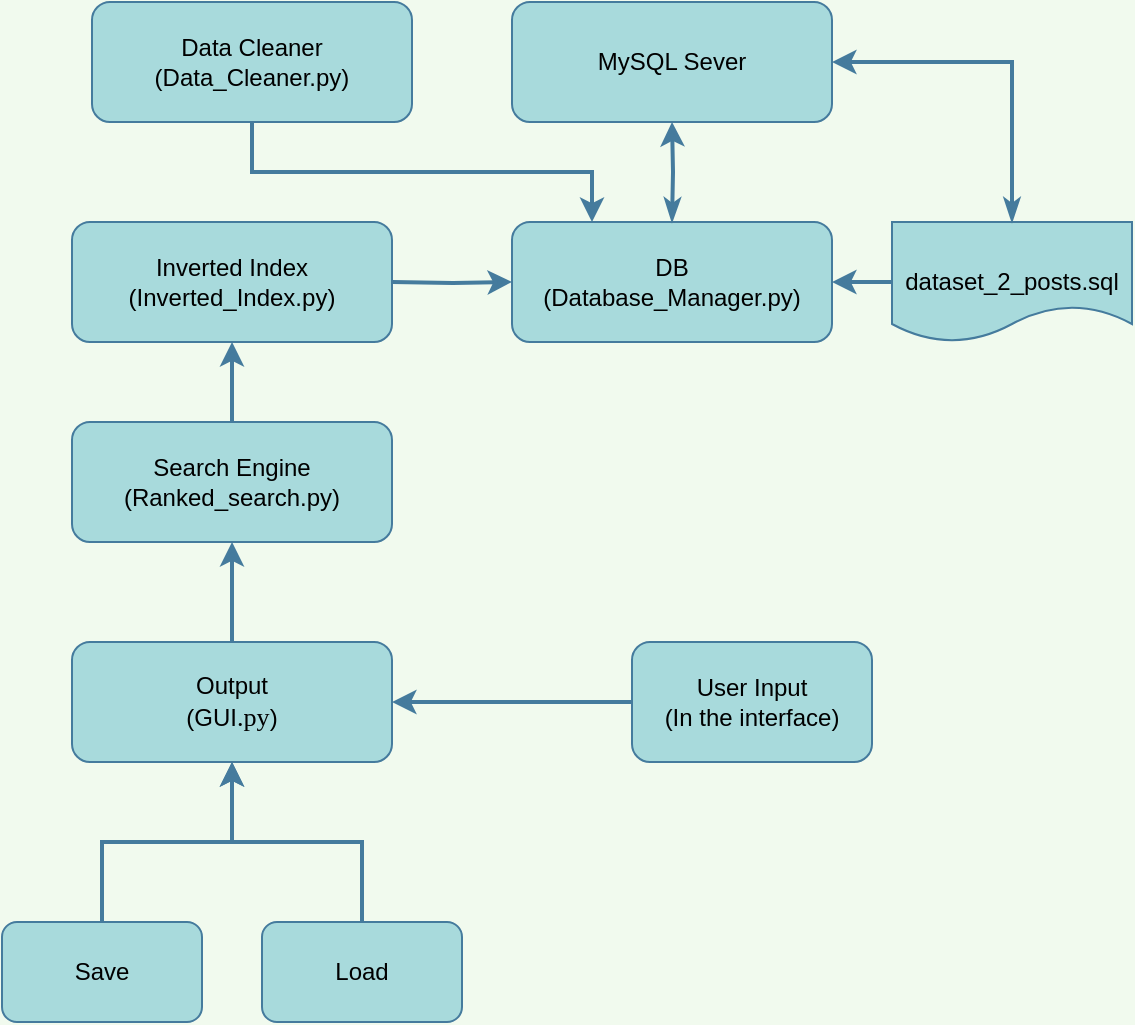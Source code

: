 <mxfile version="20.5.3" type="embed"><diagram name="Page-1" id="diagram"><mxGraphModel dx="626" dy="704" grid="1" gridSize="10" guides="1" tooltips="1" connect="1" arrows="1" fold="1" page="1" pageScale="1" pageWidth="827" pageHeight="1169" background="#F1FAEE" math="0" shadow="0"><root><mxCell id="0"/><mxCell id="1" parent="0"/><mxCell id="2" value="User Input&lt;br&gt;(In the interface)" style="rounded=1;whiteSpace=wrap;html=1;fillColor=#A8DADC;strokeColor=#457B9D;fontColor=#000000;" parent="1" vertex="1"><mxGeometry x="380" y="510" width="120" height="60" as="geometry"/></mxCell><mxCell id="3" value="Search Engine&#10;(Ranked_search.py)" style="rounded=1;whiteSpace=wrap;html=1;fillColor=#A8DADC;strokeColor=#457B9D;fontColor=#000000;" parent="1" vertex="1"><mxGeometry x="100" y="400" width="160" height="60" as="geometry"/></mxCell><mxCell id="5" value="Inverted Index&#10;(Inverted_Index.py)" style="rounded=1;whiteSpace=wrap;html=1;fillColor=#A8DADC;strokeColor=#457B9D;fontColor=#000000;" parent="1" vertex="1"><mxGeometry x="100" y="300" width="160" height="60" as="geometry"/></mxCell><mxCell id="6" value="&lt;font color=&quot;#000000&quot;&gt;Output&lt;br&gt;(GUI&lt;span style=&quot;font-family: &amp;quot;.AppleSystemUIFont&amp;quot;; font-size: 9.8pt;&quot;&gt;.py&lt;/span&gt;)&lt;/font&gt;" style="rounded=1;whiteSpace=wrap;html=1;fillColor=#A8DADC;fontColor=#1D3557;strokeColor=#457B9D;" parent="1" vertex="1"><mxGeometry x="100" y="510" width="160" height="60" as="geometry"/></mxCell><mxCell id="8" value="dataset_2_posts.sql" style="shape=document;whiteSpace=wrap;html=1;fillColor=#A8DADC;strokeColor=#457B9D;fontColor=#000000;" parent="1" vertex="1"><mxGeometry x="510" y="300" width="120" height="60" as="geometry"/></mxCell><mxCell id="9" value="Save" style="rounded=1;whiteSpace=wrap;html=1;fillColor=#A8DADC;strokeColor=#457B9D;fontColor=#000000;" parent="1" vertex="1"><mxGeometry x="65" y="650" width="100" height="50" as="geometry"/></mxCell><mxCell id="10" value="Load" style="rounded=1;whiteSpace=wrap;html=1;fillColor=#A8DADC;strokeColor=#457B9D;fontColor=#000000;" parent="1" vertex="1"><mxGeometry x="195" y="650" width="100" height="50" as="geometry"/></mxCell><mxCell id="18" style="edgeStyle=orthogonalEdgeStyle;rounded=0;fillColor=#A8DADC;strokeColor=#457B9D;strokeWidth=2;labelBackgroundColor=#F1FAEE;fontColor=#1D3557;entryX=0.5;entryY=1;entryDx=0;entryDy=0;" parent="1" source="9" target="6" edge="1"><mxGeometry relative="1" as="geometry"><mxPoint x="580" y="480" as="targetPoint"/></mxGeometry></mxCell><mxCell id="19" style="edgeStyle=orthogonalEdgeStyle;rounded=0;fillColor=#A8DADC;strokeColor=#457B9D;strokeWidth=2;labelBackgroundColor=#F1FAEE;fontColor=#1D3557;entryX=0.5;entryY=1;entryDx=0;entryDy=0;" parent="1" source="10" target="6" edge="1"><mxGeometry relative="1" as="geometry"><mxPoint x="600" y="240" as="targetPoint"/></mxGeometry></mxCell><mxCell id="32" value="Data Cleaner&lt;br&gt;(Data_Cleaner.py)" style="rounded=1;whiteSpace=wrap;html=1;fillColor=#A8DADC;strokeColor=#457B9D;fontColor=#000000;" parent="1" vertex="1"><mxGeometry x="110" y="190" width="160" height="60" as="geometry"/></mxCell><mxCell id="34" value="DB&#10;(Database_Manager.py)" style="rounded=1;whiteSpace=wrap;html=1;fillColor=#A8DADC;strokeColor=#457B9D;fontColor=#000000;" parent="1" vertex="1"><mxGeometry x="320" y="300" width="160" height="60" as="geometry"/></mxCell><mxCell id="38" style="edgeStyle=orthogonalEdgeStyle;rounded=0;fillColor=#A8DADC;strokeColor=#457B9D;strokeWidth=2;labelBackgroundColor=#F1FAEE;fontColor=#1D3557;exitX=0;exitY=0.5;exitDx=0;exitDy=0;entryX=1;entryY=0.5;entryDx=0;entryDy=0;" edge="1" parent="1" source="2" target="6"><mxGeometry relative="1" as="geometry"><mxPoint x="450" y="240" as="sourcePoint"/><mxPoint x="300" y="280" as="targetPoint"/></mxGeometry></mxCell><mxCell id="39" style="edgeStyle=orthogonalEdgeStyle;rounded=0;fillColor=#A8DADC;strokeColor=#457B9D;strokeWidth=2;labelBackgroundColor=#F1FAEE;fontColor=#1D3557;entryX=0.5;entryY=1;entryDx=0;entryDy=0;exitX=0.5;exitY=0;exitDx=0;exitDy=0;" edge="1" parent="1" source="6" target="3"><mxGeometry relative="1" as="geometry"><mxPoint x="190" y="580" as="targetPoint"/><mxPoint x="255" y="660" as="sourcePoint"/></mxGeometry></mxCell><mxCell id="40" style="edgeStyle=orthogonalEdgeStyle;rounded=0;fillColor=#A8DADC;strokeColor=#457B9D;strokeWidth=2;labelBackgroundColor=#F1FAEE;fontColor=#1D3557;entryX=0.5;entryY=1;entryDx=0;entryDy=0;exitX=0.5;exitY=0;exitDx=0;exitDy=0;" edge="1" parent="1" source="3" target="5"><mxGeometry relative="1" as="geometry"><mxPoint x="190" y="470" as="targetPoint"/><mxPoint x="190" y="520" as="sourcePoint"/></mxGeometry></mxCell><mxCell id="41" value="MySQL Sever" style="rounded=1;whiteSpace=wrap;html=1;fillColor=#A8DADC;strokeColor=#457B9D;fontColor=#000000;" vertex="1" parent="1"><mxGeometry x="320" y="190" width="160" height="60" as="geometry"/></mxCell><mxCell id="43" style="edgeStyle=orthogonalEdgeStyle;rounded=0;fillColor=#A8DADC;strokeColor=#457B9D;strokeWidth=2;labelBackgroundColor=#F1FAEE;fontColor=#1D3557;entryX=0;entryY=0.5;entryDx=0;entryDy=0;" edge="1" parent="1" target="34"><mxGeometry relative="1" as="geometry"><mxPoint x="190" y="370" as="targetPoint"/><mxPoint x="260" y="330" as="sourcePoint"/></mxGeometry></mxCell><mxCell id="44" style="edgeStyle=orthogonalEdgeStyle;rounded=0;fillColor=#A8DADC;strokeColor=#457B9D;strokeWidth=2;labelBackgroundColor=#F1FAEE;fontColor=#1D3557;entryX=0.5;entryY=1;entryDx=0;entryDy=0;endArrow=classic;endFill=1;startArrow=classicThin;startFill=1;" edge="1" parent="1" target="41"><mxGeometry relative="1" as="geometry"><mxPoint x="330" y="340" as="targetPoint"/><mxPoint x="400" y="300" as="sourcePoint"/></mxGeometry></mxCell><mxCell id="45" style="edgeStyle=orthogonalEdgeStyle;rounded=0;fillColor=#A8DADC;strokeColor=#457B9D;strokeWidth=2;labelBackgroundColor=#F1FAEE;fontColor=#1D3557;entryX=1;entryY=0.5;entryDx=0;entryDy=0;exitX=0;exitY=0.5;exitDx=0;exitDy=0;" edge="1" parent="1" source="8" target="34"><mxGeometry relative="1" as="geometry"><mxPoint x="190" y="370" as="targetPoint"/><mxPoint x="190" y="410" as="sourcePoint"/></mxGeometry></mxCell><mxCell id="46" style="edgeStyle=orthogonalEdgeStyle;rounded=0;fillColor=#A8DADC;strokeColor=#457B9D;strokeWidth=2;labelBackgroundColor=#F1FAEE;fontColor=#1D3557;entryX=0.25;entryY=0;entryDx=0;entryDy=0;exitX=0.5;exitY=1;exitDx=0;exitDy=0;" edge="1" parent="1" source="32" target="34"><mxGeometry relative="1" as="geometry"><mxPoint x="330" y="340" as="targetPoint"/><mxPoint x="270" y="340" as="sourcePoint"/></mxGeometry></mxCell><mxCell id="47" style="edgeStyle=orthogonalEdgeStyle;rounded=0;fillColor=#A8DADC;strokeColor=#457B9D;strokeWidth=2;labelBackgroundColor=#F1FAEE;fontColor=#1D3557;entryX=1;entryY=0.5;entryDx=0;entryDy=0;endArrow=classic;endFill=1;startArrow=classicThin;startFill=1;exitX=0.5;exitY=0;exitDx=0;exitDy=0;" edge="1" parent="1" source="8" target="41"><mxGeometry relative="1" as="geometry"><mxPoint x="410" y="260" as="targetPoint"/><mxPoint x="410" y="310" as="sourcePoint"/></mxGeometry></mxCell></root></mxGraphModel></diagram></mxfile>